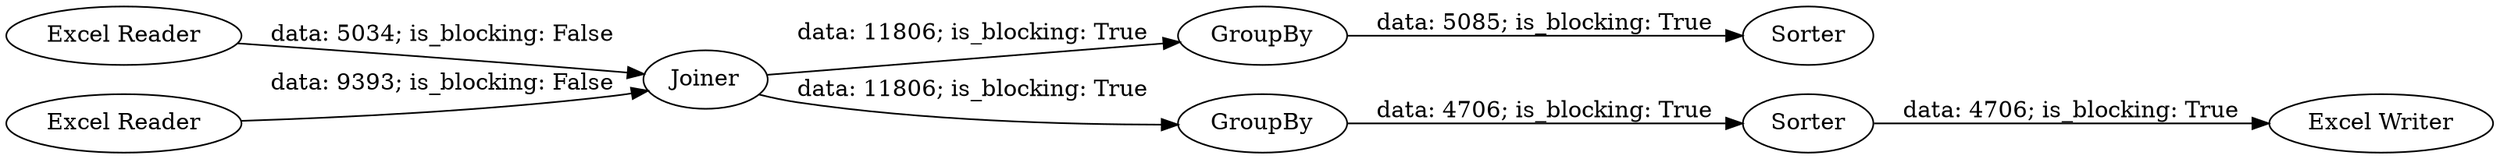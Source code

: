 digraph {
	"-5090619894988250967_7" [label=Joiner]
	"-5090619894988250967_2" [label="Excel Reader"]
	"-5090619894988250967_1" [label="Excel Reader"]
	"-5090619894988250967_10" [label=Sorter]
	"-5090619894988250967_5" [label=Sorter]
	"-5090619894988250967_11" [label="Excel Writer"]
	"-5090619894988250967_9" [label=GroupBy]
	"-5090619894988250967_8" [label=GroupBy]
	"-5090619894988250967_5" -> "-5090619894988250967_11" [label="data: 4706; is_blocking: True"]
	"-5090619894988250967_7" -> "-5090619894988250967_8" [label="data: 11806; is_blocking: True"]
	"-5090619894988250967_7" -> "-5090619894988250967_9" [label="data: 11806; is_blocking: True"]
	"-5090619894988250967_1" -> "-5090619894988250967_7" [label="data: 9393; is_blocking: False"]
	"-5090619894988250967_2" -> "-5090619894988250967_7" [label="data: 5034; is_blocking: False"]
	"-5090619894988250967_8" -> "-5090619894988250967_5" [label="data: 4706; is_blocking: True"]
	"-5090619894988250967_9" -> "-5090619894988250967_10" [label="data: 5085; is_blocking: True"]
	rankdir=LR
}
